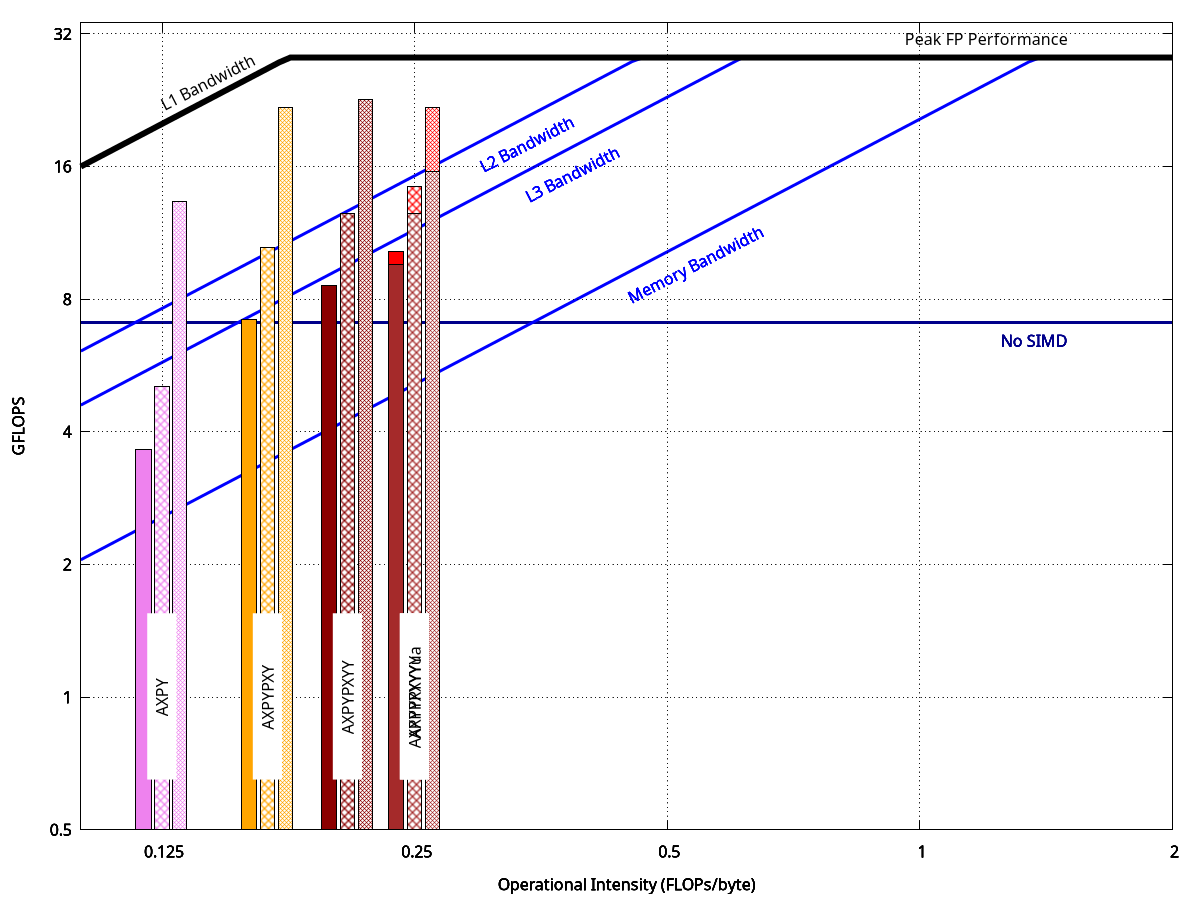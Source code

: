 # initial config
set term postscript eps enhanced color
set output 'roofline_daxpy.eps'

set nokey
set grid layerdefault   linetype 0 linewidth 1.000,  linetype 0 linewidth 1.000

set xlabel "Operational Intensity (FLOPs/byte)"
set ylabel "GFLOPS"

# sets log base 2 scale for both axes
set logscale x 2
set logscale y 2

# label offsets
L_MEM_X=0.3
L_MEM_ANG=27

# range of each axis
MAX_X=2
MIN_Y=0.5
MAX_Y=34
set xrange [0.1:MAX_X]
set yrange [MIN_Y:MAX_Y]

# CPU CONSTANTS
# For single core of Xeon E5-1620 v2 (my desktop), as measured with 
# the Intel MKL version of linpack. This is therefore using
# 256-bit AVX instructions (SIMD)
PEAK_GFLOPS=28.32
NUM_CORES=1

#ceilings
C_ALL_CORES		= 1
C_MUL_ADD_BAL	= NUM_CORES
# For Ivy Bridge, AVX registers are 256-bit and therefore can
# hold 4*64-bit double-precision reals. We therefore assume
# that peak, non-SIMD performance is 1/4 that of the performance
# obtained by Linpack
C_SIMD			= 4.0

# MEM CONSTANTS
# For single core of Xeon E5-1620 v2 (desktop) as measured with 
# the 'DAXPY' result of STREAM2. Units are GB/s.
PEAK_MEM_BW=20.5
PEAK_L3_BW=46.0
PEAK_L2_BW=61.0
PEAK_L1_BW=160.0


NUM_CHANNELS=2
# first ceiling, without multiple memory channels
C_NO_MULTI_CHANNEL	= NUM_CHANNELS

# FUNCTIONS
mem_roof(x,peak)= x * peak
cpu_roof	= PEAK_GFLOPS
min(x, y)	= (x < y) ? x : y
max(x, y)       = (x > y) ? x : y

PEAK_BW = max(PEAK_MEM_BW,PEAK_L1_BW)

cpu_ceiling(x, y)	= min(mem_roof(x,PEAK_BW), y)
mem_ceiling(x)		= min(x, PEAK_GFLOPS)
roofline(x, y)		= cpu_ceiling(x, y)

LINE_ROOF=1
LINE_CEIL=2
LINE_CPU_CEIL = 3

# Width of the bars
BAR_WIDTH = 0.02

set style line LINE_ROOF	lt 1 lw 6 lc rgb "black"
set style line LINE_CEIL	lt 1 lw 3 lc rgb "blue"
set style line LINE_CPU_CEIL	lt 1 lw 3 lc rgb "dark-blue"

kernels =          "AXPY AXPYPXY AXPYPXYY AXPYPXYYY AXPYPXYYYua"
kernel_ai =       "0.125 0.167    0.208     0.25     0.25"
kernel_flops_L3 = "3.65   7.18 8.59  10.26 9.57"
kernel_flops_L2 = "5.08  10.49 12.49 14.4  12.5 "
kernel_flops_L1 = "13.30 21.74 22.70 21.76 15.59"
colors = "violet orange dark-red red brown pink"

set multiplot

# Set up the line types
set for [i=1:words(colors)] linetype i lc rgb word(colors, i)

# Draw a rectangle for each data point
xshift = -0.05
set for [i=1:words(kernels)] object i rect from (1.0-BAR_WIDTH+xshift)*word(kernel_ai, i),MIN_Y to (1.0+BAR_WIDTH+xshift)*word(kernel_ai, i),word(kernel_flops_L3, i) back fc rgb word(colors, i) fs solid
xshift = 0.0
set for [i=1:words(kernels)] object i+words(kernels) rect from (1.0-BAR_WIDTH+xshift)*word(kernel_ai, i),MIN_Y to (1.0+BAR_WIDTH+xshift)*word(kernel_ai, i),word(kernel_flops_L2, i) back fc rgb word(colors, i) fs pattern 1
xshift = 0.05
set for [i=1:words(kernels)] object i+2*words(kernels) rect from (1.0-BAR_WIDTH+xshift)*word(kernel_ai, i),MIN_Y to (1.0+BAR_WIDTH+xshift)*word(kernel_ai, i),word(kernel_flops_L1, i) back fc rgb word(colors, i) fs pattern 2

# Label each cluster of bars
xshift = 0.02
# Put a white box behind each label
set for [i=1:words(kernels)] object i+20 rect from (1.0-BAR_WIDTH-xshift)*word(kernel_ai,i),MIN_Y*1.3 to (1.0+BAR_WIDTH+xshift)*word(kernel_ai,i),MIN_Y*3.1 back fc rgb "white" fs solid noborder
# The labels themselves
set for [i=1:words(kernels)] label i+20 word(kernels,i) at word(kernel_ai,i),MIN_Y*2.0 centre rotate by 90

# CPU CEILINGS

# SIMD
set label 11 "No SIMD" at (MAX_X-0.5),((cpu_roof / C_SIMD)/1.1) right tc rgb "dark-blue"
plot cpu_ceiling(x, cpu_roof / C_SIMD) ls LINE_CPU_CEIL

# MEM CEILINGS

set label 13 "Memory Bandwidth" at 0.45,(mem_roof(0.45,PEAK_MEM_BW)*0.87) rotate by L_MEM_ANG tc rgb "blue"
set label 16 "L2 Bandwidth" at (L_MEM_X),(mem_roof(L_MEM_X,PEAK_L2_BW)*0.87) rotate by L_MEM_ANG tc rgb "blue"
set label 17 "L3 Bandwidth" at 0.34,(mem_roof(0.34,PEAK_L3_BW)*0.87) rotate by L_MEM_ANG tc rgb "blue"
plot mem_ceiling(mem_roof(x,PEAK_MEM_BW)) ls LINE_CEIL
plot mem_ceiling(mem_roof(x,PEAK_L3_BW)) ls LINE_CEIL
plot mem_ceiling(mem_roof(x,PEAK_L2_BW)) ls LINE_CEIL
# ROOFLINE
set label 14 "Peak FP Performance" at (MAX_X-0.5),(PEAK_GFLOPS*1.1) right
set label 15 "L1 Bandwidth" at 0.125,mem_roof(0.125,PEAK_BW)*1.1 rotate by L_MEM_ANG
plot roofline(x, cpu_roof) ls LINE_ROOF

unset multiplot
